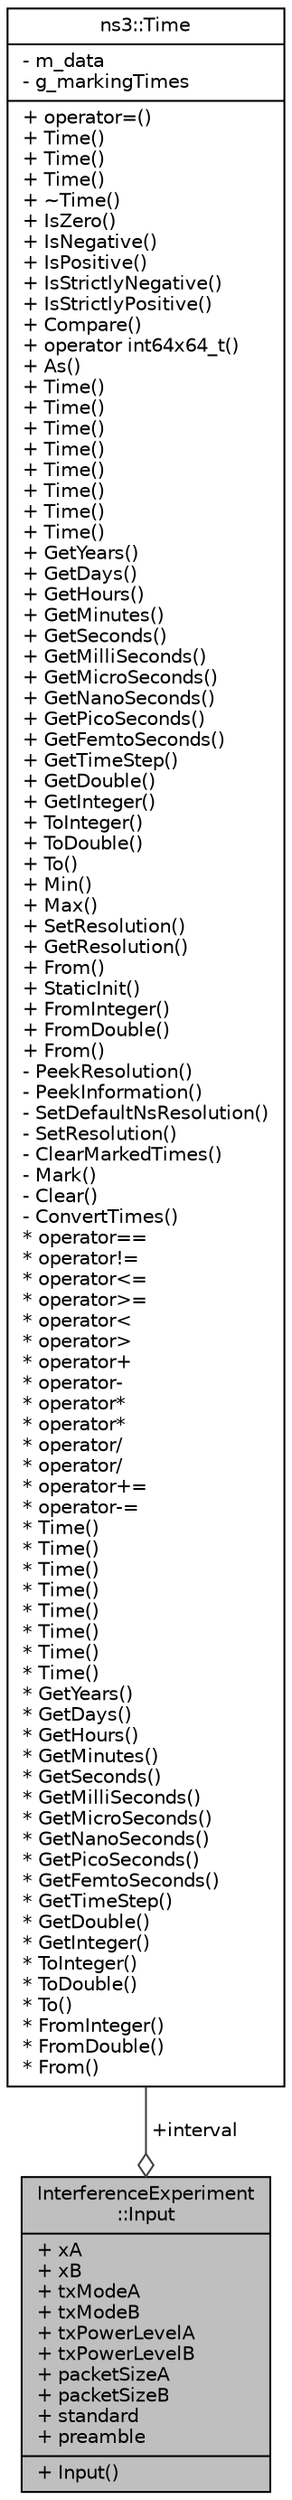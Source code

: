 digraph "InterferenceExperiment::Input"
{
  edge [fontname="Helvetica",fontsize="10",labelfontname="Helvetica",labelfontsize="10"];
  node [fontname="Helvetica",fontsize="10",shape=record];
  Node1 [label="{InterferenceExperiment\l::Input\n|+ xA\l+ xB\l+ txModeA\l+ txModeB\l+ txPowerLevelA\l+ txPowerLevelB\l+ packetSizeA\l+ packetSizeB\l+ standard\l+ preamble\l|+ Input()\l}",height=0.2,width=0.4,color="black", fillcolor="grey75", style="filled", fontcolor="black"];
  Node2 -> Node1 [color="grey25",fontsize="10",style="solid",label=" +interval" ,arrowhead="odiamond"];
  Node2 [label="{ns3::Time\n|- m_data\l- g_markingTimes\l|+ operator=()\l+ Time()\l+ Time()\l+ Time()\l+ ~Time()\l+ IsZero()\l+ IsNegative()\l+ IsPositive()\l+ IsStrictlyNegative()\l+ IsStrictlyPositive()\l+ Compare()\l+ operator int64x64_t()\l+ As()\l+ Time()\l+ Time()\l+ Time()\l+ Time()\l+ Time()\l+ Time()\l+ Time()\l+ Time()\l+ GetYears()\l+ GetDays()\l+ GetHours()\l+ GetMinutes()\l+ GetSeconds()\l+ GetMilliSeconds()\l+ GetMicroSeconds()\l+ GetNanoSeconds()\l+ GetPicoSeconds()\l+ GetFemtoSeconds()\l+ GetTimeStep()\l+ GetDouble()\l+ GetInteger()\l+ ToInteger()\l+ ToDouble()\l+ To()\l+ Min()\l+ Max()\l+ SetResolution()\l+ GetResolution()\l+ From()\l+ StaticInit()\l+ FromInteger()\l+ FromDouble()\l+ From()\l- PeekResolution()\l- PeekInformation()\l- SetDefaultNsResolution()\l- SetResolution()\l- ClearMarkedTimes()\l- Mark()\l- Clear()\l- ConvertTimes()\l* operator==\l* operator!=\l* operator\<=\l* operator\>=\l* operator\<\l* operator\>\l* operator+\l* operator-\l* operator*\l* operator*\l* operator/\l* operator/\l* operator+=\l* operator-=\l* Time()\l* Time()\l* Time()\l* Time()\l* Time()\l* Time()\l* Time()\l* Time()\l* GetYears()\l* GetDays()\l* GetHours()\l* GetMinutes()\l* GetSeconds()\l* GetMilliSeconds()\l* GetMicroSeconds()\l* GetNanoSeconds()\l* GetPicoSeconds()\l* GetFemtoSeconds()\l* GetTimeStep()\l* GetDouble()\l* GetInteger()\l* ToInteger()\l* ToDouble()\l* To()\l* FromInteger()\l* FromDouble()\l* From()\l}",height=0.2,width=0.4,color="black", fillcolor="white", style="filled",URL="$dc/d04/classns3_1_1Time.html",tooltip="Simulation virtual time values and global simulation resolution. "];
}

